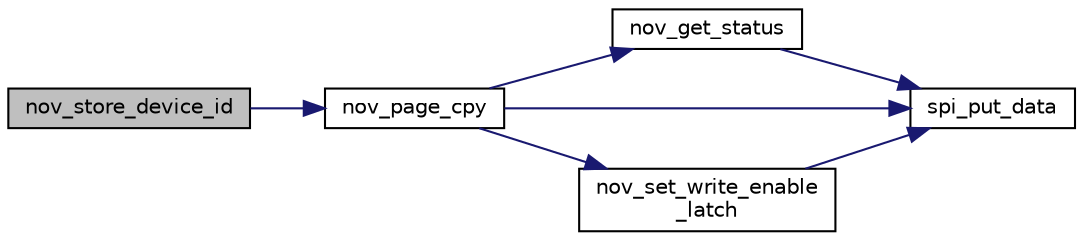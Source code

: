 digraph "nov_store_device_id"
{
 // INTERACTIVE_SVG=YES
  edge [fontname="Helvetica",fontsize="10",labelfontname="Helvetica",labelfontsize="10"];
  node [fontname="Helvetica",fontsize="10",shape=record];
  rankdir="LR";
  Node1 [label="nov_store_device_id",height=0.2,width=0.4,color="black", fillcolor="grey75", style="filled", fontcolor="black"];
  Node1 -> Node2 [color="midnightblue",fontsize="10",style="solid"];
  Node2 [label="nov_page_cpy",height=0.2,width=0.4,color="black", fillcolor="white", style="filled",URL="$d1/dea/a00054.html#aeb021b0e002db120ad733c24f3e179bc",tooltip="Function transfer data from RAM to EEPROM over spi port. "];
  Node2 -> Node3 [color="midnightblue",fontsize="10",style="solid"];
  Node3 [label="nov_get_status",height=0.2,width=0.4,color="black", fillcolor="white", style="filled",URL="$d1/dea/a00054.html#af9ccbc198ed63feb4fd6c18dd934590d",tooltip="reads status register from EEPROM. "];
  Node3 -> Node4 [color="midnightblue",fontsize="10",style="solid"];
  Node4 [label="spi_put_data",height=0.2,width=0.4,color="black", fillcolor="white", style="filled",URL="$de/d5e/a00007.html#a19e2dff580e4d1b2198fa9108fca81ac",tooltip="send one byte of data and receive one back at the same time "];
  Node2 -> Node5 [color="midnightblue",fontsize="10",style="solid"];
  Node5 [label="nov_set_write_enable\l_latch",height=0.2,width=0.4,color="black", fillcolor="white", style="filled",URL="$d1/dea/a00054.html#a7b698f4b0088c4e28951c2204b7b821e",tooltip="set or reset write enable latch, the proceedure is drived from the information provided in microchip ..."];
  Node5 -> Node4 [color="midnightblue",fontsize="10",style="solid"];
  Node2 -> Node4 [color="midnightblue",fontsize="10",style="solid"];
}
